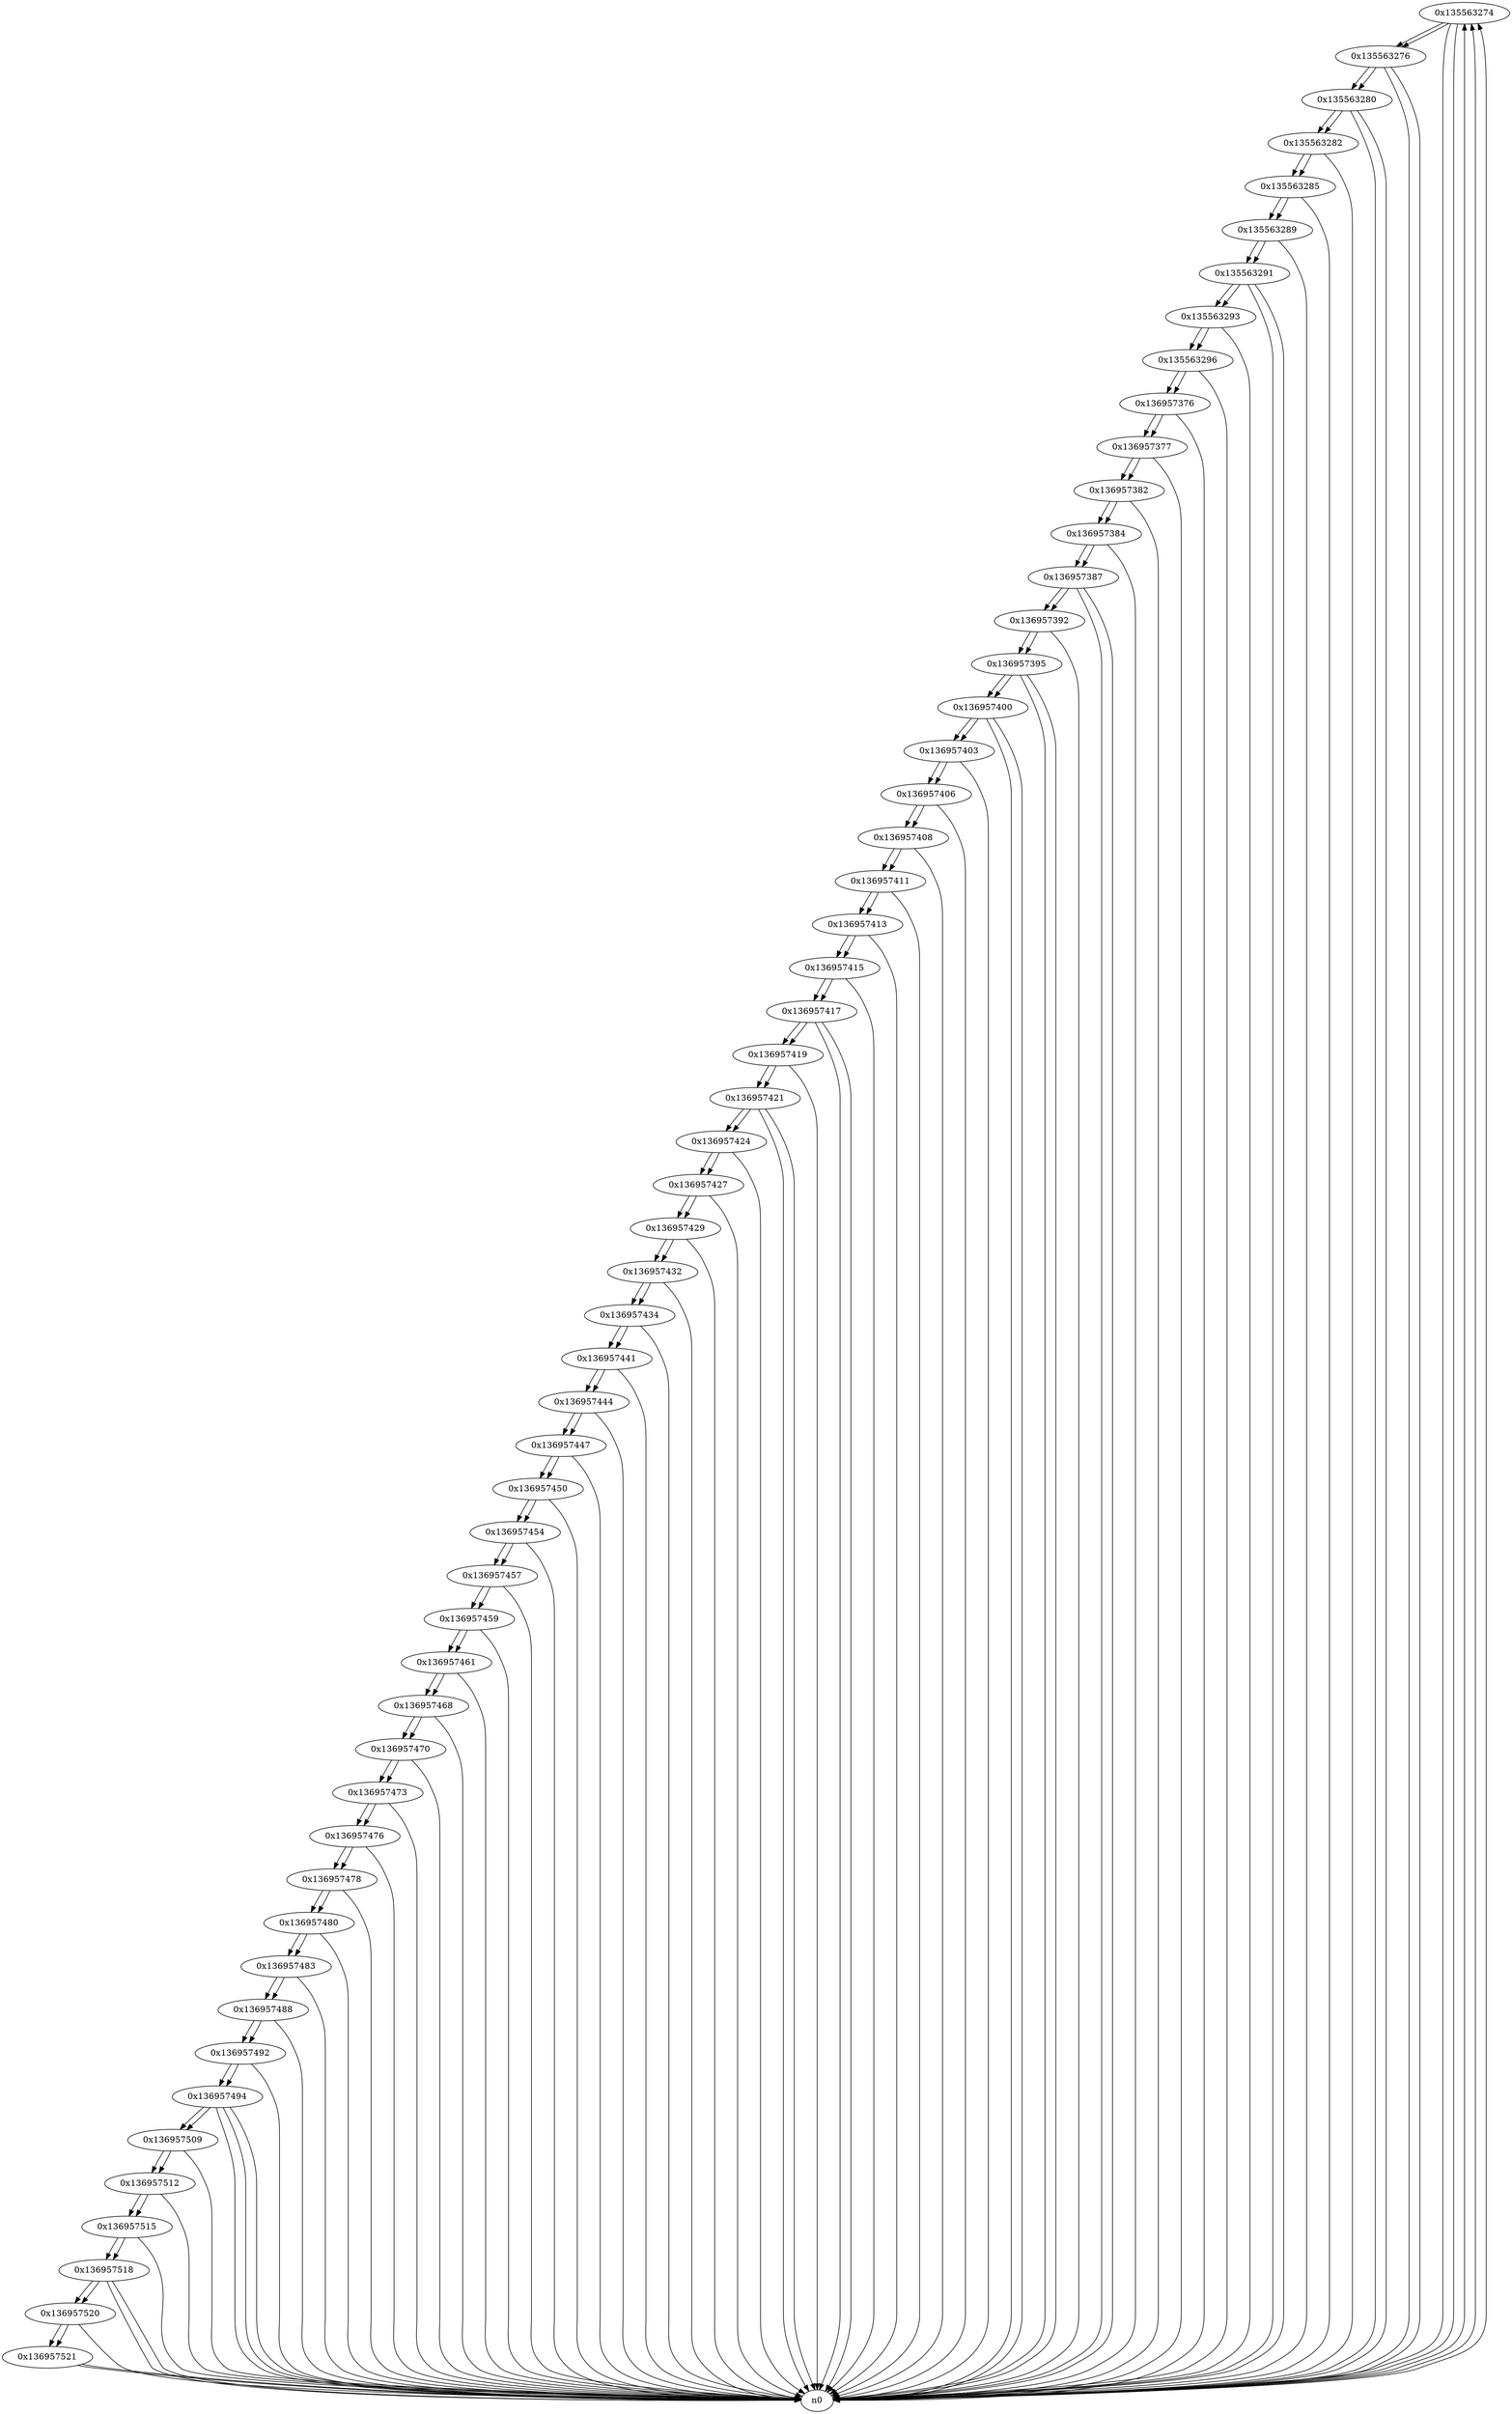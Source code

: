digraph G{
/* nodes */
  n1 [label="0x135563274"]
  n2 [label="0x135563276"]
  n3 [label="0x135563280"]
  n4 [label="0x135563282"]
  n5 [label="0x135563285"]
  n6 [label="0x135563289"]
  n7 [label="0x135563291"]
  n8 [label="0x135563293"]
  n9 [label="0x135563296"]
  n10 [label="0x136957376"]
  n11 [label="0x136957377"]
  n12 [label="0x136957382"]
  n13 [label="0x136957384"]
  n14 [label="0x136957387"]
  n15 [label="0x136957392"]
  n16 [label="0x136957395"]
  n17 [label="0x136957400"]
  n18 [label="0x136957403"]
  n19 [label="0x136957406"]
  n20 [label="0x136957408"]
  n21 [label="0x136957411"]
  n22 [label="0x136957413"]
  n23 [label="0x136957415"]
  n24 [label="0x136957417"]
  n25 [label="0x136957419"]
  n26 [label="0x136957421"]
  n27 [label="0x136957424"]
  n28 [label="0x136957427"]
  n29 [label="0x136957429"]
  n30 [label="0x136957432"]
  n31 [label="0x136957434"]
  n32 [label="0x136957441"]
  n33 [label="0x136957444"]
  n34 [label="0x136957447"]
  n35 [label="0x136957450"]
  n36 [label="0x136957454"]
  n37 [label="0x136957457"]
  n38 [label="0x136957459"]
  n39 [label="0x136957461"]
  n40 [label="0x136957468"]
  n41 [label="0x136957470"]
  n42 [label="0x136957473"]
  n43 [label="0x136957476"]
  n44 [label="0x136957478"]
  n45 [label="0x136957480"]
  n46 [label="0x136957483"]
  n47 [label="0x136957488"]
  n48 [label="0x136957492"]
  n49 [label="0x136957494"]
  n50 [label="0x136957509"]
  n51 [label="0x136957512"]
  n52 [label="0x136957515"]
  n53 [label="0x136957518"]
  n54 [label="0x136957520"]
  n55 [label="0x136957521"]
/* edges */
n1 -> n2;
n1 -> n0;
n1 -> n0;
n0 -> n1;
n0 -> n1;
n0 -> n1;
n2 -> n3;
n2 -> n0;
n2 -> n0;
n1 -> n2;
n3 -> n0;
n3 -> n4;
n3 -> n0;
n2 -> n3;
n4 -> n5;
n4 -> n0;
n3 -> n4;
n5 -> n6;
n5 -> n0;
n4 -> n5;
n6 -> n7;
n6 -> n0;
n5 -> n6;
n7 -> n8;
n7 -> n0;
n7 -> n0;
n6 -> n7;
n8 -> n9;
n8 -> n0;
n7 -> n8;
n9 -> n10;
n9 -> n0;
n8 -> n9;
n10 -> n11;
n10 -> n0;
n9 -> n10;
n11 -> n12;
n11 -> n0;
n10 -> n11;
n12 -> n13;
n12 -> n0;
n11 -> n12;
n13 -> n14;
n13 -> n0;
n12 -> n13;
n14 -> n15;
n14 -> n0;
n14 -> n0;
n13 -> n14;
n15 -> n16;
n15 -> n0;
n14 -> n15;
n16 -> n17;
n16 -> n0;
n16 -> n0;
n15 -> n16;
n17 -> n18;
n17 -> n0;
n17 -> n0;
n16 -> n17;
n18 -> n19;
n18 -> n0;
n17 -> n18;
n19 -> n20;
n19 -> n0;
n18 -> n19;
n20 -> n21;
n20 -> n0;
n19 -> n20;
n21 -> n22;
n21 -> n0;
n20 -> n21;
n22 -> n23;
n22 -> n0;
n21 -> n22;
n23 -> n24;
n23 -> n0;
n22 -> n23;
n24 -> n25;
n24 -> n0;
n24 -> n0;
n23 -> n24;
n25 -> n26;
n25 -> n0;
n24 -> n25;
n26 -> n27;
n26 -> n0;
n26 -> n0;
n25 -> n26;
n27 -> n28;
n27 -> n0;
n26 -> n27;
n28 -> n29;
n28 -> n0;
n27 -> n28;
n29 -> n30;
n29 -> n0;
n28 -> n29;
n30 -> n31;
n30 -> n0;
n29 -> n30;
n31 -> n32;
n31 -> n0;
n30 -> n31;
n32 -> n33;
n32 -> n0;
n31 -> n32;
n33 -> n34;
n33 -> n0;
n32 -> n33;
n34 -> n35;
n34 -> n0;
n33 -> n34;
n35 -> n36;
n35 -> n0;
n34 -> n35;
n36 -> n37;
n36 -> n0;
n35 -> n36;
n37 -> n38;
n37 -> n0;
n36 -> n37;
n38 -> n39;
n38 -> n0;
n37 -> n38;
n39 -> n40;
n39 -> n0;
n38 -> n39;
n40 -> n41;
n40 -> n0;
n39 -> n40;
n41 -> n42;
n41 -> n0;
n40 -> n41;
n42 -> n43;
n42 -> n0;
n41 -> n42;
n43 -> n44;
n43 -> n0;
n42 -> n43;
n44 -> n45;
n44 -> n0;
n43 -> n44;
n45 -> n46;
n45 -> n0;
n44 -> n45;
n46 -> n47;
n46 -> n0;
n45 -> n46;
n47 -> n48;
n47 -> n0;
n46 -> n47;
n48 -> n49;
n48 -> n0;
n47 -> n48;
n49 -> n50;
n49 -> n0;
n49 -> n0;
n49 -> n0;
n48 -> n49;
n50 -> n51;
n50 -> n0;
n49 -> n50;
n51 -> n52;
n51 -> n0;
n50 -> n51;
n52 -> n53;
n52 -> n0;
n51 -> n52;
n53 -> n54;
n53 -> n0;
n53 -> n0;
n52 -> n53;
n54 -> n55;
n54 -> n0;
n53 -> n54;
n55 -> n0;
n55 -> n0;
n54 -> n55;
}
